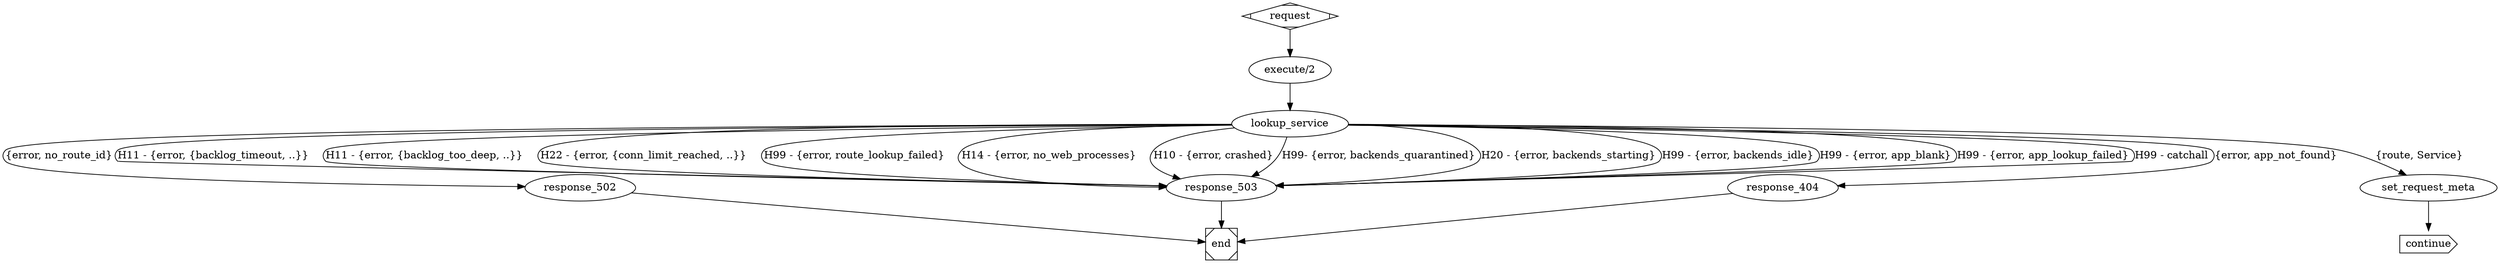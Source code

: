 digraph hstub_lookup_service_middleware {
        request [shape=Mdiamond];
        execute [label="execute/2"]
        request -> execute;
        execute -> lookup_service;

        lookup_service -> response_502 [label="{error, no_route_id}"];
        lookup_service -> response_503 [label="H11 - {error, {backlog_timeout, ..}}"];
        lookup_service -> response_503 [label="H11 - {error, {backlog_too_deep, ..}}"];
        lookup_service -> response_503 [label="H22 - {error, {conn_limit_reached, ..}}"];
        lookup_service -> response_503 [label="H99 - {error, route_lookup_failed}"];
        lookup_service -> response_503 [label="H14 - {error, no_web_processes}"];
        lookup_service -> response_503 [label="H10 - {error, crashed}"];
        lookup_service -> response_503 [label="H99- {error, backends_quarantined}"];
        lookup_service -> response_503 [label="H20 - {error, backends_starting}"];
        lookup_service -> response_503 [label="H99 - {error, backends_idle}"];
        lookup_service -> response_503 [label="H99 - {error, app_blank}"];
        lookup_service -> response_404 [label="{error, app_not_found}"];
        lookup_service -> response_503 [label="H99 - {error, app_lookup_failed}"];
        lookup_service -> response_503 [label="H99 - catchall"];
        lookup_service -> set_request_meta [label="{route, Service}"];
        set_request_meta -> continue;
        continue [shape=cds];
        response_502 -> end;
        response_503 -> end;
        response_404 -> end;
        end [shape=Msquare];
}